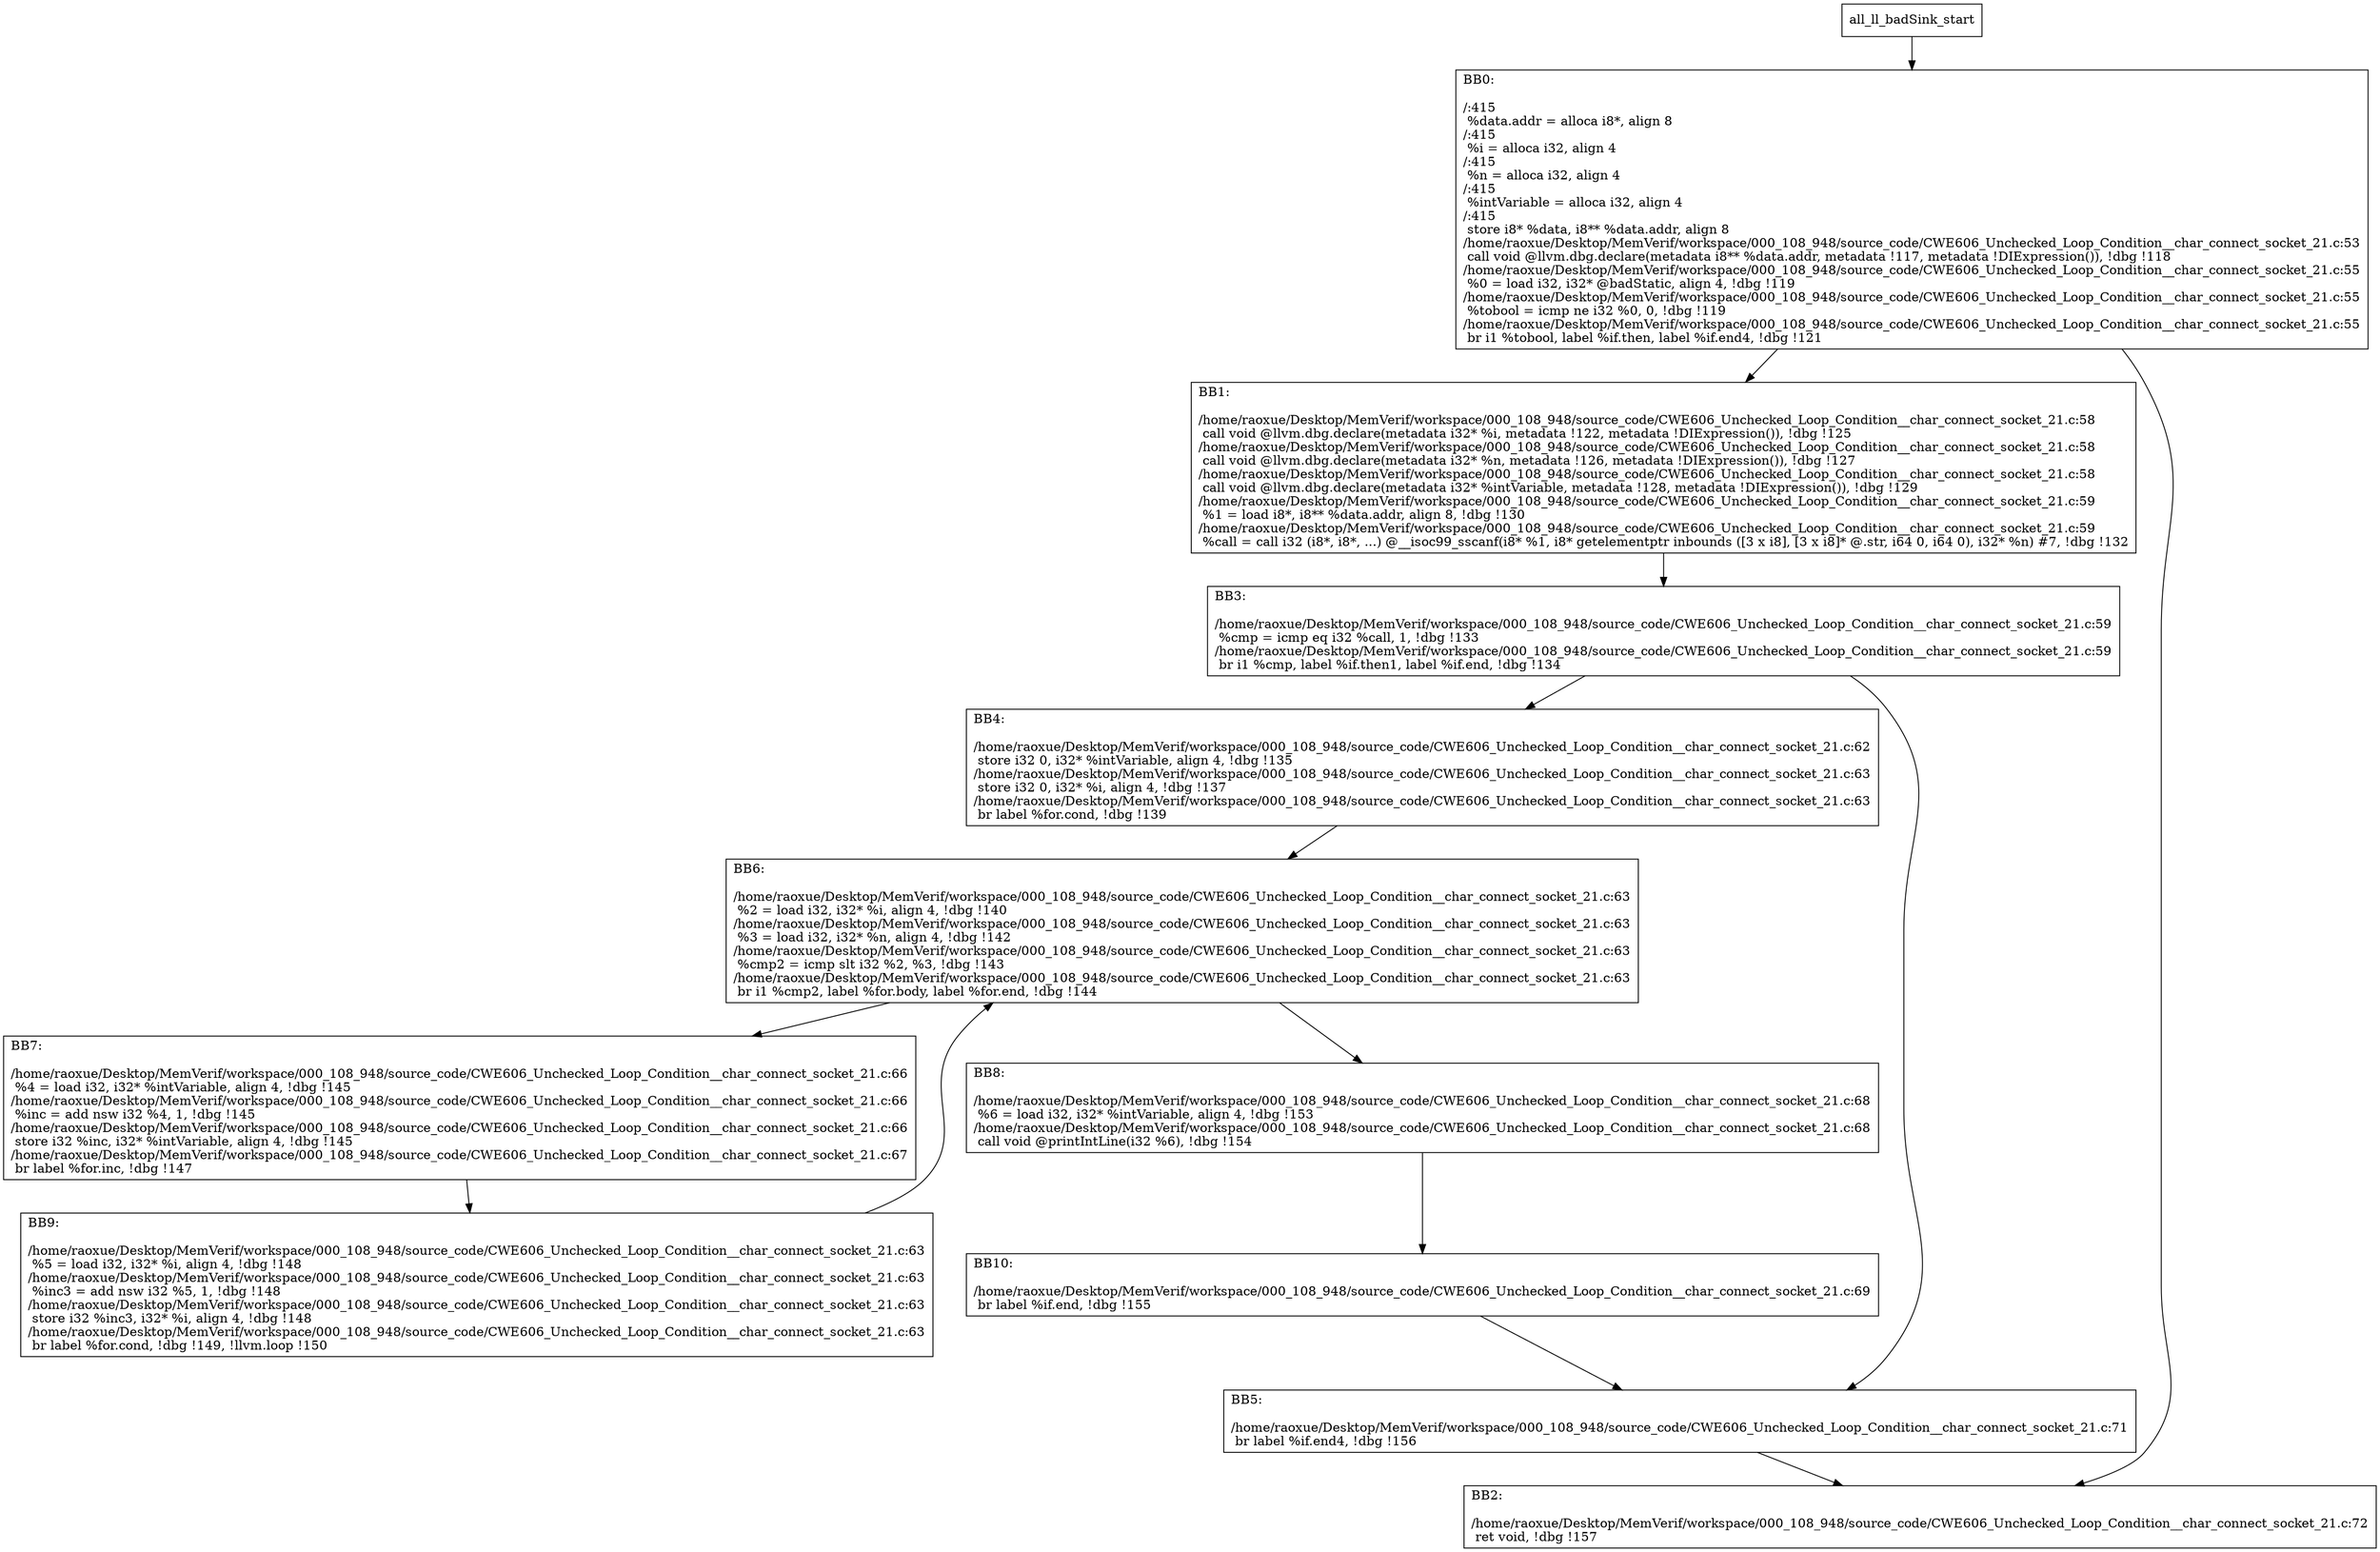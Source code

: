 digraph "CFG for'all_ll_badSink' function" {
	BBall_ll_badSink_start[shape=record,label="{all_ll_badSink_start}"];
	BBall_ll_badSink_start-> all_ll_badSinkBB0;
	all_ll_badSinkBB0 [shape=record, label="{BB0:\l\l/:415\l
  %data.addr = alloca i8*, align 8\l
/:415\l
  %i = alloca i32, align 4\l
/:415\l
  %n = alloca i32, align 4\l
/:415\l
  %intVariable = alloca i32, align 4\l
/:415\l
  store i8* %data, i8** %data.addr, align 8\l
/home/raoxue/Desktop/MemVerif/workspace/000_108_948/source_code/CWE606_Unchecked_Loop_Condition__char_connect_socket_21.c:53\l
  call void @llvm.dbg.declare(metadata i8** %data.addr, metadata !117, metadata !DIExpression()), !dbg !118\l
/home/raoxue/Desktop/MemVerif/workspace/000_108_948/source_code/CWE606_Unchecked_Loop_Condition__char_connect_socket_21.c:55\l
  %0 = load i32, i32* @badStatic, align 4, !dbg !119\l
/home/raoxue/Desktop/MemVerif/workspace/000_108_948/source_code/CWE606_Unchecked_Loop_Condition__char_connect_socket_21.c:55\l
  %tobool = icmp ne i32 %0, 0, !dbg !119\l
/home/raoxue/Desktop/MemVerif/workspace/000_108_948/source_code/CWE606_Unchecked_Loop_Condition__char_connect_socket_21.c:55\l
  br i1 %tobool, label %if.then, label %if.end4, !dbg !121\l
}"];
	all_ll_badSinkBB0-> all_ll_badSinkBB1;
	all_ll_badSinkBB0-> all_ll_badSinkBB2;
	all_ll_badSinkBB1 [shape=record, label="{BB1:\l\l/home/raoxue/Desktop/MemVerif/workspace/000_108_948/source_code/CWE606_Unchecked_Loop_Condition__char_connect_socket_21.c:58\l
  call void @llvm.dbg.declare(metadata i32* %i, metadata !122, metadata !DIExpression()), !dbg !125\l
/home/raoxue/Desktop/MemVerif/workspace/000_108_948/source_code/CWE606_Unchecked_Loop_Condition__char_connect_socket_21.c:58\l
  call void @llvm.dbg.declare(metadata i32* %n, metadata !126, metadata !DIExpression()), !dbg !127\l
/home/raoxue/Desktop/MemVerif/workspace/000_108_948/source_code/CWE606_Unchecked_Loop_Condition__char_connect_socket_21.c:58\l
  call void @llvm.dbg.declare(metadata i32* %intVariable, metadata !128, metadata !DIExpression()), !dbg !129\l
/home/raoxue/Desktop/MemVerif/workspace/000_108_948/source_code/CWE606_Unchecked_Loop_Condition__char_connect_socket_21.c:59\l
  %1 = load i8*, i8** %data.addr, align 8, !dbg !130\l
/home/raoxue/Desktop/MemVerif/workspace/000_108_948/source_code/CWE606_Unchecked_Loop_Condition__char_connect_socket_21.c:59\l
  %call = call i32 (i8*, i8*, ...) @__isoc99_sscanf(i8* %1, i8* getelementptr inbounds ([3 x i8], [3 x i8]* @.str, i64 0, i64 0), i32* %n) #7, !dbg !132\l
}"];
	all_ll_badSinkBB1-> all_ll_badSinkBB3;
	all_ll_badSinkBB3 [shape=record, label="{BB3:\l\l/home/raoxue/Desktop/MemVerif/workspace/000_108_948/source_code/CWE606_Unchecked_Loop_Condition__char_connect_socket_21.c:59\l
  %cmp = icmp eq i32 %call, 1, !dbg !133\l
/home/raoxue/Desktop/MemVerif/workspace/000_108_948/source_code/CWE606_Unchecked_Loop_Condition__char_connect_socket_21.c:59\l
  br i1 %cmp, label %if.then1, label %if.end, !dbg !134\l
}"];
	all_ll_badSinkBB3-> all_ll_badSinkBB4;
	all_ll_badSinkBB3-> all_ll_badSinkBB5;
	all_ll_badSinkBB4 [shape=record, label="{BB4:\l\l/home/raoxue/Desktop/MemVerif/workspace/000_108_948/source_code/CWE606_Unchecked_Loop_Condition__char_connect_socket_21.c:62\l
  store i32 0, i32* %intVariable, align 4, !dbg !135\l
/home/raoxue/Desktop/MemVerif/workspace/000_108_948/source_code/CWE606_Unchecked_Loop_Condition__char_connect_socket_21.c:63\l
  store i32 0, i32* %i, align 4, !dbg !137\l
/home/raoxue/Desktop/MemVerif/workspace/000_108_948/source_code/CWE606_Unchecked_Loop_Condition__char_connect_socket_21.c:63\l
  br label %for.cond, !dbg !139\l
}"];
	all_ll_badSinkBB4-> all_ll_badSinkBB6;
	all_ll_badSinkBB6 [shape=record, label="{BB6:\l\l/home/raoxue/Desktop/MemVerif/workspace/000_108_948/source_code/CWE606_Unchecked_Loop_Condition__char_connect_socket_21.c:63\l
  %2 = load i32, i32* %i, align 4, !dbg !140\l
/home/raoxue/Desktop/MemVerif/workspace/000_108_948/source_code/CWE606_Unchecked_Loop_Condition__char_connect_socket_21.c:63\l
  %3 = load i32, i32* %n, align 4, !dbg !142\l
/home/raoxue/Desktop/MemVerif/workspace/000_108_948/source_code/CWE606_Unchecked_Loop_Condition__char_connect_socket_21.c:63\l
  %cmp2 = icmp slt i32 %2, %3, !dbg !143\l
/home/raoxue/Desktop/MemVerif/workspace/000_108_948/source_code/CWE606_Unchecked_Loop_Condition__char_connect_socket_21.c:63\l
  br i1 %cmp2, label %for.body, label %for.end, !dbg !144\l
}"];
	all_ll_badSinkBB6-> all_ll_badSinkBB7;
	all_ll_badSinkBB6-> all_ll_badSinkBB8;
	all_ll_badSinkBB7 [shape=record, label="{BB7:\l\l/home/raoxue/Desktop/MemVerif/workspace/000_108_948/source_code/CWE606_Unchecked_Loop_Condition__char_connect_socket_21.c:66\l
  %4 = load i32, i32* %intVariable, align 4, !dbg !145\l
/home/raoxue/Desktop/MemVerif/workspace/000_108_948/source_code/CWE606_Unchecked_Loop_Condition__char_connect_socket_21.c:66\l
  %inc = add nsw i32 %4, 1, !dbg !145\l
/home/raoxue/Desktop/MemVerif/workspace/000_108_948/source_code/CWE606_Unchecked_Loop_Condition__char_connect_socket_21.c:66\l
  store i32 %inc, i32* %intVariable, align 4, !dbg !145\l
/home/raoxue/Desktop/MemVerif/workspace/000_108_948/source_code/CWE606_Unchecked_Loop_Condition__char_connect_socket_21.c:67\l
  br label %for.inc, !dbg !147\l
}"];
	all_ll_badSinkBB7-> all_ll_badSinkBB9;
	all_ll_badSinkBB9 [shape=record, label="{BB9:\l\l/home/raoxue/Desktop/MemVerif/workspace/000_108_948/source_code/CWE606_Unchecked_Loop_Condition__char_connect_socket_21.c:63\l
  %5 = load i32, i32* %i, align 4, !dbg !148\l
/home/raoxue/Desktop/MemVerif/workspace/000_108_948/source_code/CWE606_Unchecked_Loop_Condition__char_connect_socket_21.c:63\l
  %inc3 = add nsw i32 %5, 1, !dbg !148\l
/home/raoxue/Desktop/MemVerif/workspace/000_108_948/source_code/CWE606_Unchecked_Loop_Condition__char_connect_socket_21.c:63\l
  store i32 %inc3, i32* %i, align 4, !dbg !148\l
/home/raoxue/Desktop/MemVerif/workspace/000_108_948/source_code/CWE606_Unchecked_Loop_Condition__char_connect_socket_21.c:63\l
  br label %for.cond, !dbg !149, !llvm.loop !150\l
}"];
	all_ll_badSinkBB9-> all_ll_badSinkBB6;
	all_ll_badSinkBB8 [shape=record, label="{BB8:\l\l/home/raoxue/Desktop/MemVerif/workspace/000_108_948/source_code/CWE606_Unchecked_Loop_Condition__char_connect_socket_21.c:68\l
  %6 = load i32, i32* %intVariable, align 4, !dbg !153\l
/home/raoxue/Desktop/MemVerif/workspace/000_108_948/source_code/CWE606_Unchecked_Loop_Condition__char_connect_socket_21.c:68\l
  call void @printIntLine(i32 %6), !dbg !154\l
}"];
	all_ll_badSinkBB8-> all_ll_badSinkBB10;
	all_ll_badSinkBB10 [shape=record, label="{BB10:\l\l/home/raoxue/Desktop/MemVerif/workspace/000_108_948/source_code/CWE606_Unchecked_Loop_Condition__char_connect_socket_21.c:69\l
  br label %if.end, !dbg !155\l
}"];
	all_ll_badSinkBB10-> all_ll_badSinkBB5;
	all_ll_badSinkBB5 [shape=record, label="{BB5:\l\l/home/raoxue/Desktop/MemVerif/workspace/000_108_948/source_code/CWE606_Unchecked_Loop_Condition__char_connect_socket_21.c:71\l
  br label %if.end4, !dbg !156\l
}"];
	all_ll_badSinkBB5-> all_ll_badSinkBB2;
	all_ll_badSinkBB2 [shape=record, label="{BB2:\l\l/home/raoxue/Desktop/MemVerif/workspace/000_108_948/source_code/CWE606_Unchecked_Loop_Condition__char_connect_socket_21.c:72\l
  ret void, !dbg !157\l
}"];
}
